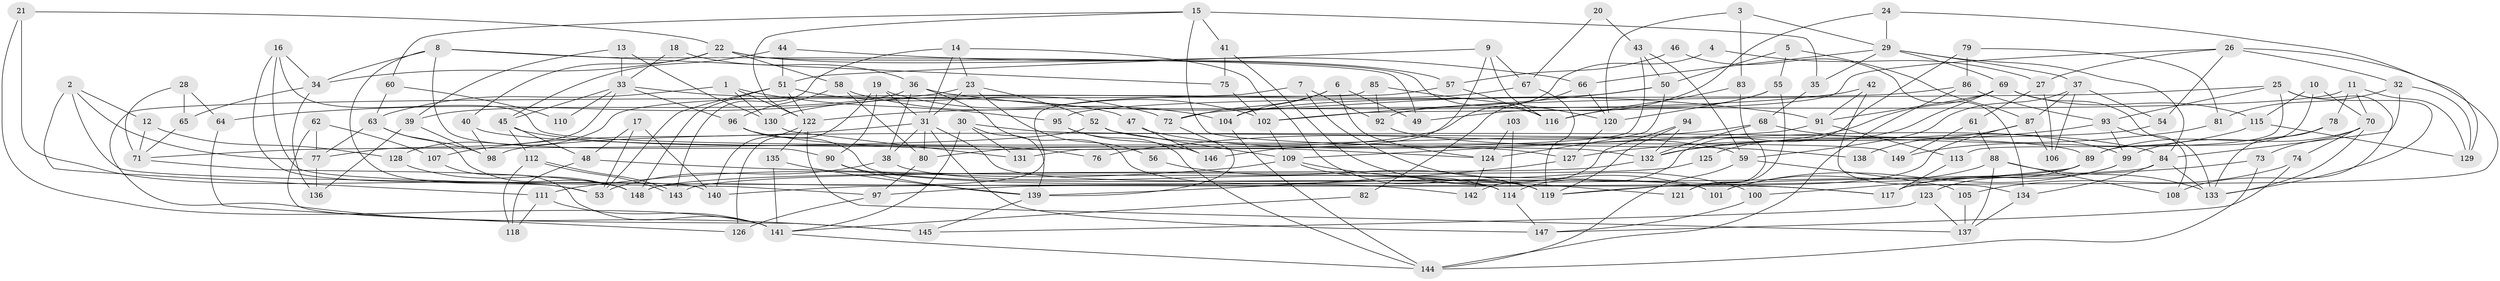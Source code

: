 // coarse degree distribution, {6: 0.16326530612244897, 5: 0.17346938775510204, 4: 0.16326530612244897, 2: 0.07142857142857142, 3: 0.22448979591836735, 8: 0.061224489795918366, 10: 0.01020408163265306, 9: 0.04081632653061224, 7: 0.08163265306122448, 11: 0.01020408163265306}
// Generated by graph-tools (version 1.1) at 2025/52/02/27/25 19:52:02]
// undirected, 149 vertices, 298 edges
graph export_dot {
graph [start="1"]
  node [color=gray90,style=filled];
  1;
  2;
  3;
  4;
  5;
  6;
  7;
  8;
  9;
  10;
  11;
  12;
  13;
  14;
  15;
  16;
  17;
  18;
  19;
  20;
  21;
  22;
  23;
  24;
  25;
  26;
  27;
  28;
  29;
  30;
  31;
  32;
  33;
  34;
  35;
  36;
  37;
  38;
  39;
  40;
  41;
  42;
  43;
  44;
  45;
  46;
  47;
  48;
  49;
  50;
  51;
  52;
  53;
  54;
  55;
  56;
  57;
  58;
  59;
  60;
  61;
  62;
  63;
  64;
  65;
  66;
  67;
  68;
  69;
  70;
  71;
  72;
  73;
  74;
  75;
  76;
  77;
  78;
  79;
  80;
  81;
  82;
  83;
  84;
  85;
  86;
  87;
  88;
  89;
  90;
  91;
  92;
  93;
  94;
  95;
  96;
  97;
  98;
  99;
  100;
  101;
  102;
  103;
  104;
  105;
  106;
  107;
  108;
  109;
  110;
  111;
  112;
  113;
  114;
  115;
  116;
  117;
  118;
  119;
  120;
  121;
  122;
  123;
  124;
  125;
  126;
  127;
  128;
  129;
  130;
  131;
  132;
  133;
  134;
  135;
  136;
  137;
  138;
  139;
  140;
  141;
  142;
  143;
  144;
  145;
  146;
  147;
  148;
  149;
  1 -- 122;
  1 -- 95;
  1 -- 63;
  1 -- 130;
  2 -- 111;
  2 -- 77;
  2 -- 12;
  2 -- 117;
  3 -- 120;
  3 -- 29;
  3 -- 83;
  4 -- 27;
  4 -- 80;
  5 -- 50;
  5 -- 87;
  5 -- 55;
  6 -- 72;
  6 -- 124;
  6 -- 49;
  6 -- 104;
  7 -- 92;
  7 -- 100;
  7 -- 148;
  8 -- 49;
  8 -- 75;
  8 -- 34;
  8 -- 53;
  8 -- 90;
  9 -- 51;
  9 -- 116;
  9 -- 67;
  9 -- 146;
  10 -- 70;
  10 -- 89;
  10 -- 115;
  11 -- 70;
  11 -- 78;
  11 -- 72;
  11 -- 129;
  12 -- 71;
  12 -- 128;
  13 -- 130;
  13 -- 39;
  13 -- 33;
  14 -- 31;
  14 -- 119;
  14 -- 23;
  14 -- 143;
  15 -- 122;
  15 -- 132;
  15 -- 35;
  15 -- 41;
  15 -- 60;
  16 -- 34;
  16 -- 97;
  16 -- 140;
  16 -- 149;
  17 -- 48;
  17 -- 140;
  17 -- 53;
  18 -- 33;
  18 -- 36;
  19 -- 90;
  19 -- 102;
  19 -- 31;
  19 -- 126;
  20 -- 67;
  20 -- 43;
  21 -- 53;
  21 -- 141;
  21 -- 22;
  22 -- 57;
  22 -- 34;
  22 -- 40;
  22 -- 58;
  22 -- 116;
  23 -- 31;
  23 -- 52;
  23 -- 56;
  23 -- 64;
  24 -- 29;
  24 -- 129;
  24 -- 49;
  25 -- 108;
  25 -- 133;
  25 -- 92;
  25 -- 93;
  25 -- 113;
  26 -- 117;
  26 -- 102;
  26 -- 27;
  26 -- 32;
  26 -- 54;
  27 -- 61;
  27 -- 106;
  28 -- 64;
  28 -- 71;
  28 -- 65;
  29 -- 84;
  29 -- 37;
  29 -- 35;
  29 -- 66;
  29 -- 69;
  30 -- 131;
  30 -- 139;
  30 -- 89;
  30 -- 141;
  31 -- 101;
  31 -- 38;
  31 -- 80;
  31 -- 107;
  31 -- 147;
  32 -- 129;
  32 -- 81;
  32 -- 84;
  33 -- 45;
  33 -- 47;
  33 -- 77;
  33 -- 96;
  33 -- 110;
  34 -- 65;
  34 -- 136;
  35 -- 68;
  36 -- 119;
  36 -- 38;
  36 -- 39;
  36 -- 91;
  37 -- 54;
  37 -- 59;
  37 -- 87;
  37 -- 106;
  38 -- 53;
  38 -- 114;
  39 -- 136;
  39 -- 98;
  40 -- 98;
  40 -- 127;
  41 -- 101;
  41 -- 75;
  42 -- 91;
  42 -- 122;
  42 -- 134;
  43 -- 50;
  43 -- 59;
  43 -- 131;
  44 -- 66;
  44 -- 51;
  44 -- 45;
  45 -- 48;
  45 -- 76;
  45 -- 112;
  46 -- 134;
  46 -- 57;
  47 -- 84;
  47 -- 146;
  48 -- 117;
  48 -- 118;
  50 -- 104;
  50 -- 124;
  50 -- 102;
  51 -- 122;
  51 -- 53;
  51 -- 72;
  51 -- 148;
  52 -- 71;
  52 -- 59;
  52 -- 109;
  54 -- 98;
  55 -- 116;
  55 -- 120;
  55 -- 121;
  56 -- 119;
  57 -- 128;
  57 -- 116;
  58 -- 96;
  58 -- 80;
  58 -- 104;
  59 -- 144;
  59 -- 105;
  60 -- 63;
  60 -- 110;
  61 -- 149;
  61 -- 88;
  62 -- 107;
  62 -- 77;
  62 -- 145;
  63 -- 148;
  63 -- 77;
  63 -- 98;
  64 -- 126;
  65 -- 71;
  66 -- 120;
  66 -- 82;
  67 -- 119;
  67 -- 130;
  68 -- 132;
  68 -- 76;
  68 -- 99;
  69 -- 132;
  69 -- 91;
  69 -- 115;
  69 -- 125;
  69 -- 133;
  70 -- 74;
  70 -- 99;
  70 -- 73;
  70 -- 133;
  71 -- 148;
  72 -- 139;
  73 -- 144;
  73 -- 119;
  74 -- 105;
  74 -- 147;
  75 -- 102;
  77 -- 136;
  78 -- 133;
  78 -- 89;
  79 -- 114;
  79 -- 86;
  79 -- 81;
  80 -- 97;
  81 -- 132;
  82 -- 141;
  83 -- 121;
  83 -- 116;
  84 -- 133;
  84 -- 134;
  84 -- 140;
  85 -- 120;
  85 -- 145;
  85 -- 92;
  86 -- 95;
  86 -- 93;
  86 -- 144;
  87 -- 106;
  87 -- 119;
  87 -- 138;
  88 -- 133;
  88 -- 137;
  88 -- 101;
  88 -- 108;
  89 -- 123;
  89 -- 97;
  89 -- 100;
  90 -- 139;
  90 -- 142;
  91 -- 109;
  91 -- 113;
  92 -- 138;
  93 -- 99;
  93 -- 108;
  93 -- 127;
  94 -- 119;
  94 -- 132;
  94 -- 142;
  95 -- 144;
  95 -- 146;
  96 -- 114;
  96 -- 124;
  97 -- 126;
  99 -- 117;
  99 -- 101;
  100 -- 147;
  102 -- 109;
  103 -- 114;
  103 -- 124;
  104 -- 144;
  105 -- 137;
  107 -- 141;
  109 -- 111;
  109 -- 114;
  109 -- 121;
  111 -- 141;
  111 -- 118;
  112 -- 143;
  112 -- 143;
  112 -- 118;
  113 -- 117;
  114 -- 147;
  115 -- 129;
  115 -- 149;
  120 -- 127;
  122 -- 140;
  122 -- 135;
  122 -- 137;
  123 -- 137;
  123 -- 145;
  124 -- 142;
  125 -- 148;
  127 -- 139;
  128 -- 148;
  130 -- 131;
  132 -- 143;
  134 -- 137;
  135 -- 139;
  135 -- 141;
  139 -- 145;
  141 -- 144;
}
